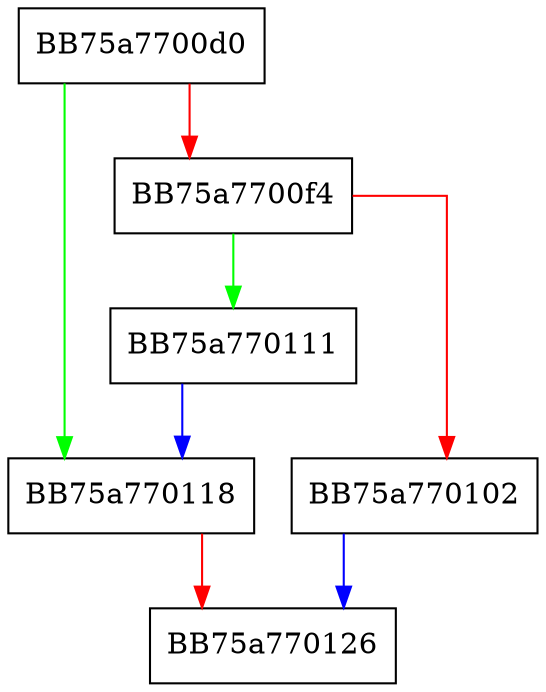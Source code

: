 digraph RpcBindingBind {
  node [shape="box"];
  graph [splines=ortho];
  BB75a7700d0 -> BB75a770118 [color="green"];
  BB75a7700d0 -> BB75a7700f4 [color="red"];
  BB75a7700f4 -> BB75a770111 [color="green"];
  BB75a7700f4 -> BB75a770102 [color="red"];
  BB75a770102 -> BB75a770126 [color="blue"];
  BB75a770111 -> BB75a770118 [color="blue"];
  BB75a770118 -> BB75a770126 [color="red"];
}